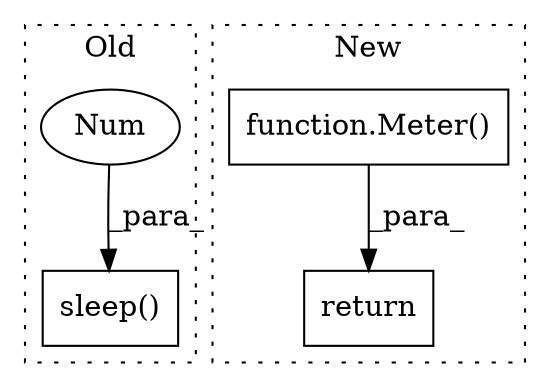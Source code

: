 digraph G {
subgraph cluster0 {
1 [label="sleep()" a="75" s="676,691" l="11,1" shape="box"];
3 [label="Num" a="76" s="687" l="4" shape="ellipse"];
label = "Old";
style="dotted";
}
subgraph cluster1 {
2 [label="return" a="93" s="1979" l="7" shape="box"];
4 [label="function.Meter()" a="75" s="1608" l="7" shape="box"];
label = "New";
style="dotted";
}
3 -> 1 [label="_para_"];
4 -> 2 [label="_para_"];
}